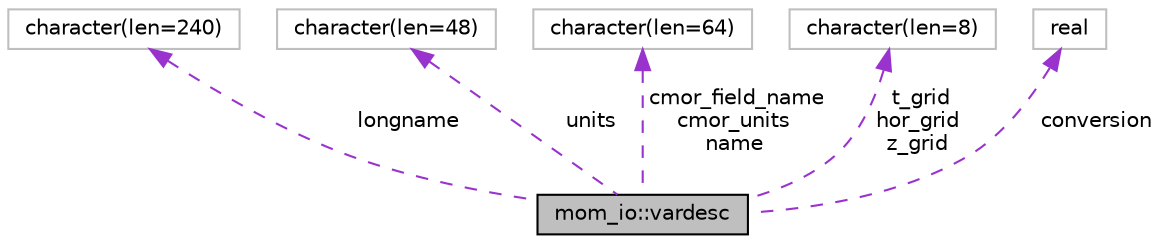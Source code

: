 digraph "mom_io::vardesc"
{
 // INTERACTIVE_SVG=YES
  edge [fontname="Helvetica",fontsize="10",labelfontname="Helvetica",labelfontsize="10"];
  node [fontname="Helvetica",fontsize="10",shape=record];
  Node1 [label="mom_io::vardesc",height=0.2,width=0.4,color="black", fillcolor="grey75", style="filled", fontcolor="black"];
  Node2 -> Node1 [dir="back",color="darkorchid3",fontsize="10",style="dashed",label=" longname" ,fontname="Helvetica"];
  Node2 [label="character(len=240)",height=0.2,width=0.4,color="grey75", fillcolor="white", style="filled"];
  Node3 -> Node1 [dir="back",color="darkorchid3",fontsize="10",style="dashed",label=" units" ,fontname="Helvetica"];
  Node3 [label="character(len=48)",height=0.2,width=0.4,color="grey75", fillcolor="white", style="filled"];
  Node4 -> Node1 [dir="back",color="darkorchid3",fontsize="10",style="dashed",label=" cmor_field_name\ncmor_units\nname" ,fontname="Helvetica"];
  Node4 [label="character(len=64)",height=0.2,width=0.4,color="grey75", fillcolor="white", style="filled"];
  Node5 -> Node1 [dir="back",color="darkorchid3",fontsize="10",style="dashed",label=" t_grid\nhor_grid\nz_grid" ,fontname="Helvetica"];
  Node5 [label="character(len=8)",height=0.2,width=0.4,color="grey75", fillcolor="white", style="filled"];
  Node6 -> Node1 [dir="back",color="darkorchid3",fontsize="10",style="dashed",label=" conversion" ,fontname="Helvetica"];
  Node6 [label="real",height=0.2,width=0.4,color="grey75", fillcolor="white", style="filled"];
}
